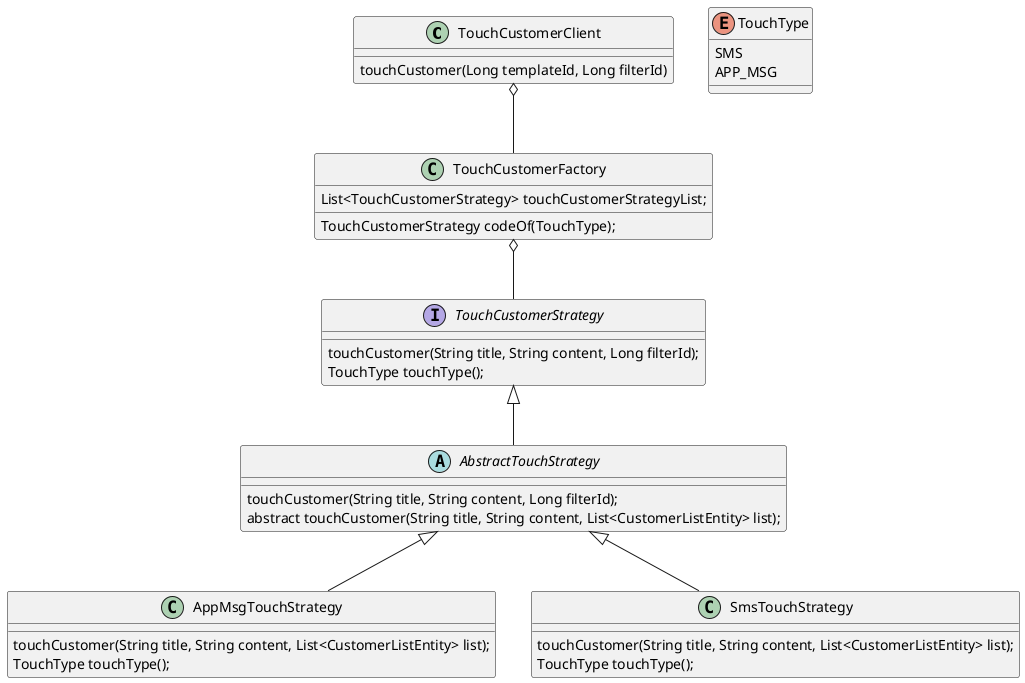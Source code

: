 @startuml
'https://plantuml.com/class-diagram

class TouchCustomerClient{
    touchCustomer(Long templateId, Long filterId)
}

class TouchCustomerFactory{
    List<TouchCustomerStrategy> touchCustomerStrategyList;
    TouchCustomerStrategy codeOf(TouchType);
}

interface TouchCustomerStrategy{
    touchCustomer(String title, String content, Long filterId);
    TouchType touchType();
}

abstract class AbstractTouchStrategy{
    touchCustomer(String title, String content, Long filterId);
    abstract touchCustomer(String title, String content, List<CustomerListEntity> list);
}

class AppMsgTouchStrategy{
    touchCustomer(String title, String content, List<CustomerListEntity> list);
    TouchType touchType();
}

class SmsTouchStrategy{
    touchCustomer(String title, String content, List<CustomerListEntity> list);
        TouchType touchType();
}

AbstractTouchStrategy <|-- SmsTouchStrategy
AbstractTouchStrategy <|-- AppMsgTouchStrategy
TouchCustomerStrategy <|-- AbstractTouchStrategy
TouchCustomerFactory o--TouchCustomerStrategy
TouchCustomerClient o-- TouchCustomerFactory


enum TouchType {
SMS
APP_MSG
}

@enduml